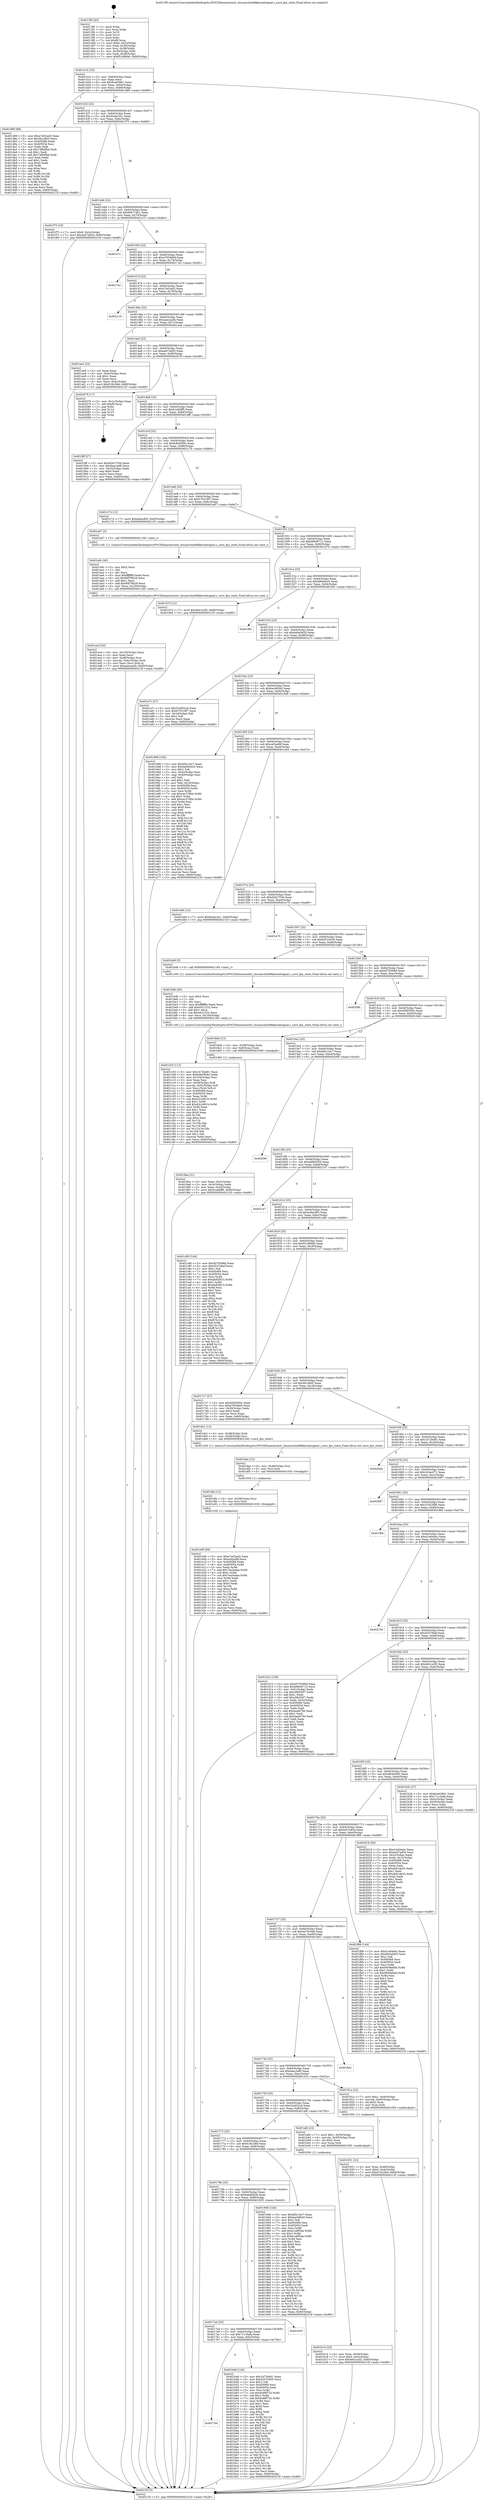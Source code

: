 digraph "0x4013f0" {
  label = "0x4013f0 (/mnt/c/Users/mathe/Desktop/tcc/POCII/binaries/extr_linuxarchm68kkernelsignal.c_save_fpu_state_Final-ollvm.out::main(0))"
  labelloc = "t"
  node[shape=record]

  Entry [label="",width=0.3,height=0.3,shape=circle,fillcolor=black,style=filled]
  "0x40141b" [label="{
     0x40141b [23]\l
     | [instrs]\l
     &nbsp;&nbsp;0x40141b \<+3\>: mov -0x60(%rbp),%eax\l
     &nbsp;&nbsp;0x40141e \<+2\>: mov %eax,%ecx\l
     &nbsp;&nbsp;0x401420 \<+6\>: sub $0x8ce63861,%ecx\l
     &nbsp;&nbsp;0x401426 \<+3\>: mov %eax,-0x64(%rbp)\l
     &nbsp;&nbsp;0x401429 \<+3\>: mov %ecx,-0x68(%rbp)\l
     &nbsp;&nbsp;0x40142c \<+6\>: je 0000000000401d89 \<main+0x999\>\l
  }"]
  "0x401d89" [label="{
     0x401d89 [88]\l
     | [instrs]\l
     &nbsp;&nbsp;0x401d89 \<+5\>: mov $0xa7e02ad3,%eax\l
     &nbsp;&nbsp;0x401d8e \<+5\>: mov $0x4b1df45,%ecx\l
     &nbsp;&nbsp;0x401d93 \<+7\>: mov 0x405068,%edx\l
     &nbsp;&nbsp;0x401d9a \<+7\>: mov 0x405054,%esi\l
     &nbsp;&nbsp;0x401da1 \<+2\>: mov %edx,%edi\l
     &nbsp;&nbsp;0x401da3 \<+6\>: sub $0x74f84fbd,%edi\l
     &nbsp;&nbsp;0x401da9 \<+3\>: sub $0x1,%edi\l
     &nbsp;&nbsp;0x401dac \<+6\>: add $0x74f84fbd,%edi\l
     &nbsp;&nbsp;0x401db2 \<+3\>: imul %edi,%edx\l
     &nbsp;&nbsp;0x401db5 \<+3\>: and $0x1,%edx\l
     &nbsp;&nbsp;0x401db8 \<+3\>: cmp $0x0,%edx\l
     &nbsp;&nbsp;0x401dbb \<+4\>: sete %r8b\l
     &nbsp;&nbsp;0x401dbf \<+3\>: cmp $0xa,%esi\l
     &nbsp;&nbsp;0x401dc2 \<+4\>: setl %r9b\l
     &nbsp;&nbsp;0x401dc6 \<+3\>: mov %r8b,%r10b\l
     &nbsp;&nbsp;0x401dc9 \<+3\>: and %r9b,%r10b\l
     &nbsp;&nbsp;0x401dcc \<+3\>: xor %r9b,%r8b\l
     &nbsp;&nbsp;0x401dcf \<+3\>: or %r8b,%r10b\l
     &nbsp;&nbsp;0x401dd2 \<+4\>: test $0x1,%r10b\l
     &nbsp;&nbsp;0x401dd6 \<+3\>: cmovne %ecx,%eax\l
     &nbsp;&nbsp;0x401dd9 \<+3\>: mov %eax,-0x60(%rbp)\l
     &nbsp;&nbsp;0x401ddc \<+5\>: jmp 000000000040215f \<main+0xd6f\>\l
  }"]
  "0x401432" [label="{
     0x401432 [22]\l
     | [instrs]\l
     &nbsp;&nbsp;0x401432 \<+5\>: jmp 0000000000401437 \<main+0x47\>\l
     &nbsp;&nbsp;0x401437 \<+3\>: mov -0x64(%rbp),%eax\l
     &nbsp;&nbsp;0x40143a \<+5\>: sub $0x9cdac3e1,%eax\l
     &nbsp;&nbsp;0x40143f \<+3\>: mov %eax,-0x6c(%rbp)\l
     &nbsp;&nbsp;0x401442 \<+6\>: je 0000000000401f75 \<main+0xb85\>\l
  }"]
  Exit [label="",width=0.3,height=0.3,shape=circle,fillcolor=black,style=filled,peripheries=2]
  "0x401f75" [label="{
     0x401f75 [19]\l
     | [instrs]\l
     &nbsp;&nbsp;0x401f75 \<+7\>: movl $0x0,-0x2c(%rbp)\l
     &nbsp;&nbsp;0x401f7c \<+7\>: movl $0x4a57a83a,-0x60(%rbp)\l
     &nbsp;&nbsp;0x401f83 \<+5\>: jmp 000000000040215f \<main+0xd6f\>\l
  }"]
  "0x401448" [label="{
     0x401448 [22]\l
     | [instrs]\l
     &nbsp;&nbsp;0x401448 \<+5\>: jmp 000000000040144d \<main+0x5d\>\l
     &nbsp;&nbsp;0x40144d \<+3\>: mov -0x64(%rbp),%eax\l
     &nbsp;&nbsp;0x401450 \<+5\>: sub $0x9d477db1,%eax\l
     &nbsp;&nbsp;0x401455 \<+3\>: mov %eax,-0x70(%rbp)\l
     &nbsp;&nbsp;0x401458 \<+6\>: je 0000000000401e7c \<main+0xa8c\>\l
  }"]
  "0x401e06" [label="{
     0x401e06 [94]\l
     | [instrs]\l
     &nbsp;&nbsp;0x401e06 \<+5\>: mov $0xa7e02ad3,%eax\l
     &nbsp;&nbsp;0x401e0b \<+5\>: mov $0xcef2adbf,%ecx\l
     &nbsp;&nbsp;0x401e10 \<+7\>: mov 0x405068,%edx\l
     &nbsp;&nbsp;0x401e17 \<+8\>: mov 0x405054,%r8d\l
     &nbsp;&nbsp;0x401e1f \<+3\>: mov %edx,%r9d\l
     &nbsp;&nbsp;0x401e22 \<+7\>: add $0x7ee3edae,%r9d\l
     &nbsp;&nbsp;0x401e29 \<+4\>: sub $0x1,%r9d\l
     &nbsp;&nbsp;0x401e2d \<+7\>: sub $0x7ee3edae,%r9d\l
     &nbsp;&nbsp;0x401e34 \<+4\>: imul %r9d,%edx\l
     &nbsp;&nbsp;0x401e38 \<+3\>: and $0x1,%edx\l
     &nbsp;&nbsp;0x401e3b \<+3\>: cmp $0x0,%edx\l
     &nbsp;&nbsp;0x401e3e \<+4\>: sete %r10b\l
     &nbsp;&nbsp;0x401e42 \<+4\>: cmp $0xa,%r8d\l
     &nbsp;&nbsp;0x401e46 \<+4\>: setl %r11b\l
     &nbsp;&nbsp;0x401e4a \<+3\>: mov %r10b,%bl\l
     &nbsp;&nbsp;0x401e4d \<+3\>: and %r11b,%bl\l
     &nbsp;&nbsp;0x401e50 \<+3\>: xor %r11b,%r10b\l
     &nbsp;&nbsp;0x401e53 \<+3\>: or %r10b,%bl\l
     &nbsp;&nbsp;0x401e56 \<+3\>: test $0x1,%bl\l
     &nbsp;&nbsp;0x401e59 \<+3\>: cmovne %ecx,%eax\l
     &nbsp;&nbsp;0x401e5c \<+3\>: mov %eax,-0x60(%rbp)\l
     &nbsp;&nbsp;0x401e5f \<+5\>: jmp 000000000040215f \<main+0xd6f\>\l
  }"]
  "0x401e7c" [label="{
     0x401e7c\l
  }", style=dashed]
  "0x40145e" [label="{
     0x40145e [22]\l
     | [instrs]\l
     &nbsp;&nbsp;0x40145e \<+5\>: jmp 0000000000401463 \<main+0x73\>\l
     &nbsp;&nbsp;0x401463 \<+3\>: mov -0x64(%rbp),%eax\l
     &nbsp;&nbsp;0x401466 \<+5\>: sub $0xa7654bb9,%eax\l
     &nbsp;&nbsp;0x40146b \<+3\>: mov %eax,-0x74(%rbp)\l
     &nbsp;&nbsp;0x40146e \<+6\>: je 00000000004017e2 \<main+0x3f2\>\l
  }"]
  "0x401dfa" [label="{
     0x401dfa [12]\l
     | [instrs]\l
     &nbsp;&nbsp;0x401dfa \<+4\>: mov -0x58(%rbp),%rsi\l
     &nbsp;&nbsp;0x401dfe \<+3\>: mov %rsi,%rdi\l
     &nbsp;&nbsp;0x401e01 \<+5\>: call 0000000000401030 \<free@plt\>\l
     | [calls]\l
     &nbsp;&nbsp;0x401030 \{1\} (unknown)\l
  }"]
  "0x4017e2" [label="{
     0x4017e2\l
  }", style=dashed]
  "0x401474" [label="{
     0x401474 [22]\l
     | [instrs]\l
     &nbsp;&nbsp;0x401474 \<+5\>: jmp 0000000000401479 \<main+0x89\>\l
     &nbsp;&nbsp;0x401479 \<+3\>: mov -0x64(%rbp),%eax\l
     &nbsp;&nbsp;0x40147c \<+5\>: sub $0xa7e02ad3,%eax\l
     &nbsp;&nbsp;0x401481 \<+3\>: mov %eax,-0x78(%rbp)\l
     &nbsp;&nbsp;0x401484 \<+6\>: je 0000000000402116 \<main+0xd26\>\l
  }"]
  "0x401dee" [label="{
     0x401dee [12]\l
     | [instrs]\l
     &nbsp;&nbsp;0x401dee \<+4\>: mov -0x48(%rbp),%rsi\l
     &nbsp;&nbsp;0x401df2 \<+3\>: mov %rsi,%rdi\l
     &nbsp;&nbsp;0x401df5 \<+5\>: call 0000000000401030 \<free@plt\>\l
     | [calls]\l
     &nbsp;&nbsp;0x401030 \{1\} (unknown)\l
  }"]
  "0x402116" [label="{
     0x402116\l
  }", style=dashed]
  "0x40148a" [label="{
     0x40148a [22]\l
     | [instrs]\l
     &nbsp;&nbsp;0x40148a \<+5\>: jmp 000000000040148f \<main+0x9f\>\l
     &nbsp;&nbsp;0x40148f \<+3\>: mov -0x64(%rbp),%eax\l
     &nbsp;&nbsp;0x401492 \<+5\>: sub $0xaaecaa3b,%eax\l
     &nbsp;&nbsp;0x401497 \<+3\>: mov %eax,-0x7c(%rbp)\l
     &nbsp;&nbsp;0x40149a \<+6\>: je 0000000000401ae4 \<main+0x6f4\>\l
  }"]
  "0x401c03" [label="{
     0x401c03 [113]\l
     | [instrs]\l
     &nbsp;&nbsp;0x401c03 \<+5\>: mov $0x1b72be81,%ecx\l
     &nbsp;&nbsp;0x401c08 \<+5\>: mov $0xb4b5856c,%edx\l
     &nbsp;&nbsp;0x401c0d \<+6\>: mov -0x104(%rbp),%esi\l
     &nbsp;&nbsp;0x401c13 \<+3\>: imul %eax,%esi\l
     &nbsp;&nbsp;0x401c16 \<+4\>: mov -0x58(%rbp),%rdi\l
     &nbsp;&nbsp;0x401c1a \<+4\>: movslq -0x5c(%rbp),%r8\l
     &nbsp;&nbsp;0x401c1e \<+4\>: mov %esi,(%rdi,%r8,4)\l
     &nbsp;&nbsp;0x401c22 \<+7\>: mov 0x405068,%eax\l
     &nbsp;&nbsp;0x401c29 \<+7\>: mov 0x405054,%esi\l
     &nbsp;&nbsp;0x401c30 \<+3\>: mov %eax,%r9d\l
     &nbsp;&nbsp;0x401c33 \<+7\>: sub $0xd2c2d61b,%r9d\l
     &nbsp;&nbsp;0x401c3a \<+4\>: sub $0x1,%r9d\l
     &nbsp;&nbsp;0x401c3e \<+7\>: add $0xd2c2d61b,%r9d\l
     &nbsp;&nbsp;0x401c45 \<+4\>: imul %r9d,%eax\l
     &nbsp;&nbsp;0x401c49 \<+3\>: and $0x1,%eax\l
     &nbsp;&nbsp;0x401c4c \<+3\>: cmp $0x0,%eax\l
     &nbsp;&nbsp;0x401c4f \<+4\>: sete %r10b\l
     &nbsp;&nbsp;0x401c53 \<+3\>: cmp $0xa,%esi\l
     &nbsp;&nbsp;0x401c56 \<+4\>: setl %r11b\l
     &nbsp;&nbsp;0x401c5a \<+3\>: mov %r10b,%bl\l
     &nbsp;&nbsp;0x401c5d \<+3\>: and %r11b,%bl\l
     &nbsp;&nbsp;0x401c60 \<+3\>: xor %r11b,%r10b\l
     &nbsp;&nbsp;0x401c63 \<+3\>: or %r10b,%bl\l
     &nbsp;&nbsp;0x401c66 \<+3\>: test $0x1,%bl\l
     &nbsp;&nbsp;0x401c69 \<+3\>: cmovne %edx,%ecx\l
     &nbsp;&nbsp;0x401c6c \<+3\>: mov %ecx,-0x60(%rbp)\l
     &nbsp;&nbsp;0x401c6f \<+5\>: jmp 000000000040215f \<main+0xd6f\>\l
  }"]
  "0x401ae4" [label="{
     0x401ae4 [25]\l
     | [instrs]\l
     &nbsp;&nbsp;0x401ae4 \<+2\>: xor %eax,%eax\l
     &nbsp;&nbsp;0x401ae6 \<+3\>: mov -0x4c(%rbp),%ecx\l
     &nbsp;&nbsp;0x401ae9 \<+3\>: sub $0x1,%eax\l
     &nbsp;&nbsp;0x401aec \<+2\>: sub %eax,%ecx\l
     &nbsp;&nbsp;0x401aee \<+3\>: mov %ecx,-0x4c(%rbp)\l
     &nbsp;&nbsp;0x401af1 \<+7\>: movl $0x618c28ef,-0x60(%rbp)\l
     &nbsp;&nbsp;0x401af8 \<+5\>: jmp 000000000040215f \<main+0xd6f\>\l
  }"]
  "0x4014a0" [label="{
     0x4014a0 [22]\l
     | [instrs]\l
     &nbsp;&nbsp;0x4014a0 \<+5\>: jmp 00000000004014a5 \<main+0xb5\>\l
     &nbsp;&nbsp;0x4014a5 \<+3\>: mov -0x64(%rbp),%eax\l
     &nbsp;&nbsp;0x4014a8 \<+5\>: sub $0xae07ad50,%eax\l
     &nbsp;&nbsp;0x4014ad \<+3\>: mov %eax,-0x80(%rbp)\l
     &nbsp;&nbsp;0x4014b0 \<+6\>: je 0000000000402076 \<main+0xc86\>\l
  }"]
  "0x401bdb" [label="{
     0x401bdb [40]\l
     | [instrs]\l
     &nbsp;&nbsp;0x401bdb \<+5\>: mov $0x2,%ecx\l
     &nbsp;&nbsp;0x401be0 \<+1\>: cltd\l
     &nbsp;&nbsp;0x401be1 \<+2\>: idiv %ecx\l
     &nbsp;&nbsp;0x401be3 \<+6\>: imul $0xfffffffe,%edx,%ecx\l
     &nbsp;&nbsp;0x401be9 \<+6\>: add $0xe021232,%ecx\l
     &nbsp;&nbsp;0x401bef \<+3\>: add $0x1,%ecx\l
     &nbsp;&nbsp;0x401bf2 \<+6\>: sub $0xe021232,%ecx\l
     &nbsp;&nbsp;0x401bf8 \<+6\>: mov %ecx,-0x104(%rbp)\l
     &nbsp;&nbsp;0x401bfe \<+5\>: call 0000000000401160 \<next_i\>\l
     | [calls]\l
     &nbsp;&nbsp;0x401160 \{1\} (/mnt/c/Users/mathe/Desktop/tcc/POCII/binaries/extr_linuxarchm68kkernelsignal.c_save_fpu_state_Final-ollvm.out::next_i)\l
  }"]
  "0x402076" [label="{
     0x402076 [17]\l
     | [instrs]\l
     &nbsp;&nbsp;0x402076 \<+3\>: mov -0x1c(%rbp),%eax\l
     &nbsp;&nbsp;0x402079 \<+7\>: add $0xf8,%rsp\l
     &nbsp;&nbsp;0x402080 \<+1\>: pop %rbx\l
     &nbsp;&nbsp;0x402081 \<+2\>: pop %r14\l
     &nbsp;&nbsp;0x402083 \<+2\>: pop %r15\l
     &nbsp;&nbsp;0x402085 \<+1\>: pop %rbp\l
     &nbsp;&nbsp;0x402086 \<+1\>: ret\l
  }"]
  "0x4014b6" [label="{
     0x4014b6 [25]\l
     | [instrs]\l
     &nbsp;&nbsp;0x4014b6 \<+5\>: jmp 00000000004014bb \<main+0xcb\>\l
     &nbsp;&nbsp;0x4014bb \<+3\>: mov -0x64(%rbp),%eax\l
     &nbsp;&nbsp;0x4014be \<+5\>: sub $0xb1ebbff5,%eax\l
     &nbsp;&nbsp;0x4014c3 \<+6\>: mov %eax,-0x84(%rbp)\l
     &nbsp;&nbsp;0x4014c9 \<+6\>: je 00000000004018ff \<main+0x50f\>\l
  }"]
  "0x4017bd" [label="{
     0x4017bd\l
  }", style=dashed]
  "0x4018ff" [label="{
     0x4018ff [27]\l
     | [instrs]\l
     &nbsp;&nbsp;0x4018ff \<+5\>: mov $0xd2b2703b,%eax\l
     &nbsp;&nbsp;0x401904 \<+5\>: mov $0x4eac2af0,%ecx\l
     &nbsp;&nbsp;0x401909 \<+3\>: mov -0x24(%rbp),%edx\l
     &nbsp;&nbsp;0x40190c \<+3\>: cmp $0x0,%edx\l
     &nbsp;&nbsp;0x40190f \<+3\>: cmove %ecx,%eax\l
     &nbsp;&nbsp;0x401912 \<+3\>: mov %eax,-0x60(%rbp)\l
     &nbsp;&nbsp;0x401915 \<+5\>: jmp 000000000040215f \<main+0xd6f\>\l
  }"]
  "0x4014cf" [label="{
     0x4014cf [25]\l
     | [instrs]\l
     &nbsp;&nbsp;0x4014cf \<+5\>: jmp 00000000004014d4 \<main+0xe4\>\l
     &nbsp;&nbsp;0x4014d4 \<+3\>: mov -0x64(%rbp),%eax\l
     &nbsp;&nbsp;0x4014d7 \<+5\>: sub $0xb4b5856c,%eax\l
     &nbsp;&nbsp;0x4014dc \<+6\>: mov %eax,-0x88(%rbp)\l
     &nbsp;&nbsp;0x4014e2 \<+6\>: je 0000000000401c74 \<main+0x884\>\l
  }"]
  "0x401b46" [label="{
     0x401b46 [144]\l
     | [instrs]\l
     &nbsp;&nbsp;0x401b46 \<+5\>: mov $0x1b72be81,%eax\l
     &nbsp;&nbsp;0x401b4b \<+5\>: mov $0xd3510450,%ecx\l
     &nbsp;&nbsp;0x401b50 \<+2\>: mov $0x1,%dl\l
     &nbsp;&nbsp;0x401b52 \<+7\>: mov 0x405068,%esi\l
     &nbsp;&nbsp;0x401b59 \<+7\>: mov 0x405054,%edi\l
     &nbsp;&nbsp;0x401b60 \<+3\>: mov %esi,%r8d\l
     &nbsp;&nbsp;0x401b63 \<+7\>: sub $0x9c88f725,%r8d\l
     &nbsp;&nbsp;0x401b6a \<+4\>: sub $0x1,%r8d\l
     &nbsp;&nbsp;0x401b6e \<+7\>: add $0x9c88f725,%r8d\l
     &nbsp;&nbsp;0x401b75 \<+4\>: imul %r8d,%esi\l
     &nbsp;&nbsp;0x401b79 \<+3\>: and $0x1,%esi\l
     &nbsp;&nbsp;0x401b7c \<+3\>: cmp $0x0,%esi\l
     &nbsp;&nbsp;0x401b7f \<+4\>: sete %r9b\l
     &nbsp;&nbsp;0x401b83 \<+3\>: cmp $0xa,%edi\l
     &nbsp;&nbsp;0x401b86 \<+4\>: setl %r10b\l
     &nbsp;&nbsp;0x401b8a \<+3\>: mov %r9b,%r11b\l
     &nbsp;&nbsp;0x401b8d \<+4\>: xor $0xff,%r11b\l
     &nbsp;&nbsp;0x401b91 \<+3\>: mov %r10b,%bl\l
     &nbsp;&nbsp;0x401b94 \<+3\>: xor $0xff,%bl\l
     &nbsp;&nbsp;0x401b97 \<+3\>: xor $0x0,%dl\l
     &nbsp;&nbsp;0x401b9a \<+3\>: mov %r11b,%r14b\l
     &nbsp;&nbsp;0x401b9d \<+4\>: and $0x0,%r14b\l
     &nbsp;&nbsp;0x401ba1 \<+3\>: and %dl,%r9b\l
     &nbsp;&nbsp;0x401ba4 \<+3\>: mov %bl,%r15b\l
     &nbsp;&nbsp;0x401ba7 \<+4\>: and $0x0,%r15b\l
     &nbsp;&nbsp;0x401bab \<+3\>: and %dl,%r10b\l
     &nbsp;&nbsp;0x401bae \<+3\>: or %r9b,%r14b\l
     &nbsp;&nbsp;0x401bb1 \<+3\>: or %r10b,%r15b\l
     &nbsp;&nbsp;0x401bb4 \<+3\>: xor %r15b,%r14b\l
     &nbsp;&nbsp;0x401bb7 \<+3\>: or %bl,%r11b\l
     &nbsp;&nbsp;0x401bba \<+4\>: xor $0xff,%r11b\l
     &nbsp;&nbsp;0x401bbe \<+3\>: or $0x0,%dl\l
     &nbsp;&nbsp;0x401bc1 \<+3\>: and %dl,%r11b\l
     &nbsp;&nbsp;0x401bc4 \<+3\>: or %r11b,%r14b\l
     &nbsp;&nbsp;0x401bc7 \<+4\>: test $0x1,%r14b\l
     &nbsp;&nbsp;0x401bcb \<+3\>: cmovne %ecx,%eax\l
     &nbsp;&nbsp;0x401bce \<+3\>: mov %eax,-0x60(%rbp)\l
     &nbsp;&nbsp;0x401bd1 \<+5\>: jmp 000000000040215f \<main+0xd6f\>\l
  }"]
  "0x401c74" [label="{
     0x401c74 [12]\l
     | [instrs]\l
     &nbsp;&nbsp;0x401c74 \<+7\>: movl $0xeebacf63,-0x60(%rbp)\l
     &nbsp;&nbsp;0x401c7b \<+5\>: jmp 000000000040215f \<main+0xd6f\>\l
  }"]
  "0x4014e8" [label="{
     0x4014e8 [25]\l
     | [instrs]\l
     &nbsp;&nbsp;0x4014e8 \<+5\>: jmp 00000000004014ed \<main+0xfd\>\l
     &nbsp;&nbsp;0x4014ed \<+3\>: mov -0x64(%rbp),%eax\l
     &nbsp;&nbsp;0x4014f0 \<+5\>: sub $0xb70318f7,%eax\l
     &nbsp;&nbsp;0x4014f5 \<+6\>: mov %eax,-0x8c(%rbp)\l
     &nbsp;&nbsp;0x4014fb \<+6\>: je 0000000000401a97 \<main+0x6a7\>\l
  }"]
  "0x4017a4" [label="{
     0x4017a4 [25]\l
     | [instrs]\l
     &nbsp;&nbsp;0x4017a4 \<+5\>: jmp 00000000004017a9 \<main+0x3b9\>\l
     &nbsp;&nbsp;0x4017a9 \<+3\>: mov -0x64(%rbp),%eax\l
     &nbsp;&nbsp;0x4017ac \<+5\>: sub $0x711c0afa,%eax\l
     &nbsp;&nbsp;0x4017b1 \<+6\>: mov %eax,-0xfc(%rbp)\l
     &nbsp;&nbsp;0x4017b7 \<+6\>: je 0000000000401b46 \<main+0x756\>\l
  }"]
  "0x401a97" [label="{
     0x401a97 [5]\l
     | [instrs]\l
     &nbsp;&nbsp;0x401a97 \<+5\>: call 0000000000401160 \<next_i\>\l
     | [calls]\l
     &nbsp;&nbsp;0x401160 \{1\} (/mnt/c/Users/mathe/Desktop/tcc/POCII/binaries/extr_linuxarchm68kkernelsignal.c_save_fpu_state_Final-ollvm.out::next_i)\l
  }"]
  "0x401501" [label="{
     0x401501 [25]\l
     | [instrs]\l
     &nbsp;&nbsp;0x401501 \<+5\>: jmp 0000000000401506 \<main+0x116\>\l
     &nbsp;&nbsp;0x401506 \<+3\>: mov -0x64(%rbp),%eax\l
     &nbsp;&nbsp;0x401509 \<+5\>: sub $0xb8846712,%eax\l
     &nbsp;&nbsp;0x40150e \<+6\>: mov %eax,-0x90(%rbp)\l
     &nbsp;&nbsp;0x401514 \<+6\>: je 0000000000401d7d \<main+0x98d\>\l
  }"]
  "0x401835" [label="{
     0x401835\l
  }", style=dashed]
  "0x401d7d" [label="{
     0x401d7d [12]\l
     | [instrs]\l
     &nbsp;&nbsp;0x401d7d \<+7\>: movl $0x4641e2f2,-0x60(%rbp)\l
     &nbsp;&nbsp;0x401d84 \<+5\>: jmp 000000000040215f \<main+0xd6f\>\l
  }"]
  "0x40151a" [label="{
     0x40151a [25]\l
     | [instrs]\l
     &nbsp;&nbsp;0x40151a \<+5\>: jmp 000000000040151f \<main+0x12f\>\l
     &nbsp;&nbsp;0x40151f \<+3\>: mov -0x64(%rbp),%eax\l
     &nbsp;&nbsp;0x401522 \<+5\>: sub $0xb99e9e10,%eax\l
     &nbsp;&nbsp;0x401527 \<+6\>: mov %eax,-0x94(%rbp)\l
     &nbsp;&nbsp;0x40152d \<+6\>: je 0000000000401f0c \<main+0xb1c\>\l
  }"]
  "0x401b14" [label="{
     0x401b14 [23]\l
     | [instrs]\l
     &nbsp;&nbsp;0x401b14 \<+4\>: mov %rax,-0x58(%rbp)\l
     &nbsp;&nbsp;0x401b18 \<+7\>: movl $0x0,-0x5c(%rbp)\l
     &nbsp;&nbsp;0x401b1f \<+7\>: movl $0x4641e2f2,-0x60(%rbp)\l
     &nbsp;&nbsp;0x401b26 \<+5\>: jmp 000000000040215f \<main+0xd6f\>\l
  }"]
  "0x401f0c" [label="{
     0x401f0c\l
  }", style=dashed]
  "0x401533" [label="{
     0x401533 [25]\l
     | [instrs]\l
     &nbsp;&nbsp;0x401533 \<+5\>: jmp 0000000000401538 \<main+0x148\>\l
     &nbsp;&nbsp;0x401538 \<+3\>: mov -0x64(%rbp),%eax\l
     &nbsp;&nbsp;0x40153b \<+5\>: sub $0xba940420,%eax\l
     &nbsp;&nbsp;0x401540 \<+6\>: mov %eax,-0x98(%rbp)\l
     &nbsp;&nbsp;0x401546 \<+6\>: je 0000000000401a7c \<main+0x68c\>\l
  }"]
  "0x401ac4" [label="{
     0x401ac4 [32]\l
     | [instrs]\l
     &nbsp;&nbsp;0x401ac4 \<+6\>: mov -0x100(%rbp),%ecx\l
     &nbsp;&nbsp;0x401aca \<+3\>: imul %eax,%ecx\l
     &nbsp;&nbsp;0x401acd \<+4\>: mov -0x48(%rbp),%rsi\l
     &nbsp;&nbsp;0x401ad1 \<+4\>: movslq -0x4c(%rbp),%rdi\l
     &nbsp;&nbsp;0x401ad5 \<+3\>: mov %ecx,(%rsi,%rdi,4)\l
     &nbsp;&nbsp;0x401ad8 \<+7\>: movl $0xaaecaa3b,-0x60(%rbp)\l
     &nbsp;&nbsp;0x401adf \<+5\>: jmp 000000000040215f \<main+0xd6f\>\l
  }"]
  "0x401a7c" [label="{
     0x401a7c [27]\l
     | [instrs]\l
     &nbsp;&nbsp;0x401a7c \<+5\>: mov $0x52e952cd,%eax\l
     &nbsp;&nbsp;0x401a81 \<+5\>: mov $0xb70318f7,%ecx\l
     &nbsp;&nbsp;0x401a86 \<+3\>: mov -0x1d(%rbp),%dl\l
     &nbsp;&nbsp;0x401a89 \<+3\>: test $0x1,%dl\l
     &nbsp;&nbsp;0x401a8c \<+3\>: cmovne %ecx,%eax\l
     &nbsp;&nbsp;0x401a8f \<+3\>: mov %eax,-0x60(%rbp)\l
     &nbsp;&nbsp;0x401a92 \<+5\>: jmp 000000000040215f \<main+0xd6f\>\l
  }"]
  "0x40154c" [label="{
     0x40154c [25]\l
     | [instrs]\l
     &nbsp;&nbsp;0x40154c \<+5\>: jmp 0000000000401551 \<main+0x161\>\l
     &nbsp;&nbsp;0x401551 \<+3\>: mov -0x64(%rbp),%eax\l
     &nbsp;&nbsp;0x401554 \<+5\>: sub $0xbacb85e0,%eax\l
     &nbsp;&nbsp;0x401559 \<+6\>: mov %eax,-0x9c(%rbp)\l
     &nbsp;&nbsp;0x40155f \<+6\>: je 00000000004019d8 \<main+0x5e8\>\l
  }"]
  "0x401a9c" [label="{
     0x401a9c [40]\l
     | [instrs]\l
     &nbsp;&nbsp;0x401a9c \<+5\>: mov $0x2,%ecx\l
     &nbsp;&nbsp;0x401aa1 \<+1\>: cltd\l
     &nbsp;&nbsp;0x401aa2 \<+2\>: idiv %ecx\l
     &nbsp;&nbsp;0x401aa4 \<+6\>: imul $0xfffffffe,%edx,%ecx\l
     &nbsp;&nbsp;0x401aaa \<+6\>: sub $0x9df78b29,%ecx\l
     &nbsp;&nbsp;0x401ab0 \<+3\>: add $0x1,%ecx\l
     &nbsp;&nbsp;0x401ab3 \<+6\>: add $0x9df78b29,%ecx\l
     &nbsp;&nbsp;0x401ab9 \<+6\>: mov %ecx,-0x100(%rbp)\l
     &nbsp;&nbsp;0x401abf \<+5\>: call 0000000000401160 \<next_i\>\l
     | [calls]\l
     &nbsp;&nbsp;0x401160 \{1\} (/mnt/c/Users/mathe/Desktop/tcc/POCII/binaries/extr_linuxarchm68kkernelsignal.c_save_fpu_state_Final-ollvm.out::next_i)\l
  }"]
  "0x4019d8" [label="{
     0x4019d8 [164]\l
     | [instrs]\l
     &nbsp;&nbsp;0x4019d8 \<+5\>: mov $0xdf2c1bc7,%eax\l
     &nbsp;&nbsp;0x4019dd \<+5\>: mov $0xba940420,%ecx\l
     &nbsp;&nbsp;0x4019e2 \<+2\>: mov $0x1,%dl\l
     &nbsp;&nbsp;0x4019e4 \<+3\>: mov -0x4c(%rbp),%esi\l
     &nbsp;&nbsp;0x4019e7 \<+3\>: cmp -0x40(%rbp),%esi\l
     &nbsp;&nbsp;0x4019ea \<+4\>: setl %dil\l
     &nbsp;&nbsp;0x4019ee \<+4\>: and $0x1,%dil\l
     &nbsp;&nbsp;0x4019f2 \<+4\>: mov %dil,-0x1d(%rbp)\l
     &nbsp;&nbsp;0x4019f6 \<+7\>: mov 0x405068,%esi\l
     &nbsp;&nbsp;0x4019fd \<+8\>: mov 0x405054,%r8d\l
     &nbsp;&nbsp;0x401a05 \<+3\>: mov %esi,%r9d\l
     &nbsp;&nbsp;0x401a08 \<+7\>: sub $0xcec378be,%r9d\l
     &nbsp;&nbsp;0x401a0f \<+4\>: sub $0x1,%r9d\l
     &nbsp;&nbsp;0x401a13 \<+7\>: add $0xcec378be,%r9d\l
     &nbsp;&nbsp;0x401a1a \<+4\>: imul %r9d,%esi\l
     &nbsp;&nbsp;0x401a1e \<+3\>: and $0x1,%esi\l
     &nbsp;&nbsp;0x401a21 \<+3\>: cmp $0x0,%esi\l
     &nbsp;&nbsp;0x401a24 \<+4\>: sete %dil\l
     &nbsp;&nbsp;0x401a28 \<+4\>: cmp $0xa,%r8d\l
     &nbsp;&nbsp;0x401a2c \<+4\>: setl %r10b\l
     &nbsp;&nbsp;0x401a30 \<+3\>: mov %dil,%r11b\l
     &nbsp;&nbsp;0x401a33 \<+4\>: xor $0xff,%r11b\l
     &nbsp;&nbsp;0x401a37 \<+3\>: mov %r10b,%bl\l
     &nbsp;&nbsp;0x401a3a \<+3\>: xor $0xff,%bl\l
     &nbsp;&nbsp;0x401a3d \<+3\>: xor $0x1,%dl\l
     &nbsp;&nbsp;0x401a40 \<+3\>: mov %r11b,%r14b\l
     &nbsp;&nbsp;0x401a43 \<+4\>: and $0xff,%r14b\l
     &nbsp;&nbsp;0x401a47 \<+3\>: and %dl,%dil\l
     &nbsp;&nbsp;0x401a4a \<+3\>: mov %bl,%r15b\l
     &nbsp;&nbsp;0x401a4d \<+4\>: and $0xff,%r15b\l
     &nbsp;&nbsp;0x401a51 \<+3\>: and %dl,%r10b\l
     &nbsp;&nbsp;0x401a54 \<+3\>: or %dil,%r14b\l
     &nbsp;&nbsp;0x401a57 \<+3\>: or %r10b,%r15b\l
     &nbsp;&nbsp;0x401a5a \<+3\>: xor %r15b,%r14b\l
     &nbsp;&nbsp;0x401a5d \<+3\>: or %bl,%r11b\l
     &nbsp;&nbsp;0x401a60 \<+4\>: xor $0xff,%r11b\l
     &nbsp;&nbsp;0x401a64 \<+3\>: or $0x1,%dl\l
     &nbsp;&nbsp;0x401a67 \<+3\>: and %dl,%r11b\l
     &nbsp;&nbsp;0x401a6a \<+3\>: or %r11b,%r14b\l
     &nbsp;&nbsp;0x401a6d \<+4\>: test $0x1,%r14b\l
     &nbsp;&nbsp;0x401a71 \<+3\>: cmovne %ecx,%eax\l
     &nbsp;&nbsp;0x401a74 \<+3\>: mov %eax,-0x60(%rbp)\l
     &nbsp;&nbsp;0x401a77 \<+5\>: jmp 000000000040215f \<main+0xd6f\>\l
  }"]
  "0x401565" [label="{
     0x401565 [25]\l
     | [instrs]\l
     &nbsp;&nbsp;0x401565 \<+5\>: jmp 000000000040156a \<main+0x17a\>\l
     &nbsp;&nbsp;0x40156a \<+3\>: mov -0x64(%rbp),%eax\l
     &nbsp;&nbsp;0x40156d \<+5\>: sub $0xcef2adbf,%eax\l
     &nbsp;&nbsp;0x401572 \<+6\>: mov %eax,-0xa0(%rbp)\l
     &nbsp;&nbsp;0x401578 \<+6\>: je 0000000000401e64 \<main+0xa74\>\l
  }"]
  "0x40178b" [label="{
     0x40178b [25]\l
     | [instrs]\l
     &nbsp;&nbsp;0x40178b \<+5\>: jmp 0000000000401790 \<main+0x3a0\>\l
     &nbsp;&nbsp;0x401790 \<+3\>: mov -0x64(%rbp),%eax\l
     &nbsp;&nbsp;0x401793 \<+5\>: sub $0x6ae0bb26,%eax\l
     &nbsp;&nbsp;0x401798 \<+6\>: mov %eax,-0xf8(%rbp)\l
     &nbsp;&nbsp;0x40179e \<+6\>: je 0000000000401835 \<main+0x445\>\l
  }"]
  "0x401e64" [label="{
     0x401e64 [12]\l
     | [instrs]\l
     &nbsp;&nbsp;0x401e64 \<+7\>: movl $0x9cdac3e1,-0x60(%rbp)\l
     &nbsp;&nbsp;0x401e6b \<+5\>: jmp 000000000040215f \<main+0xd6f\>\l
  }"]
  "0x40157e" [label="{
     0x40157e [25]\l
     | [instrs]\l
     &nbsp;&nbsp;0x40157e \<+5\>: jmp 0000000000401583 \<main+0x193\>\l
     &nbsp;&nbsp;0x401583 \<+3\>: mov -0x64(%rbp),%eax\l
     &nbsp;&nbsp;0x401586 \<+5\>: sub $0xd2b2703b,%eax\l
     &nbsp;&nbsp;0x40158b \<+6\>: mov %eax,-0xa4(%rbp)\l
     &nbsp;&nbsp;0x401591 \<+6\>: je 0000000000401e70 \<main+0xa80\>\l
  }"]
  "0x401948" [label="{
     0x401948 [144]\l
     | [instrs]\l
     &nbsp;&nbsp;0x401948 \<+5\>: mov $0xdf2c1bc7,%eax\l
     &nbsp;&nbsp;0x40194d \<+5\>: mov $0xbacb85e0,%ecx\l
     &nbsp;&nbsp;0x401952 \<+2\>: mov $0x1,%dl\l
     &nbsp;&nbsp;0x401954 \<+7\>: mov 0x405068,%esi\l
     &nbsp;&nbsp;0x40195b \<+7\>: mov 0x405054,%edi\l
     &nbsp;&nbsp;0x401962 \<+3\>: mov %esi,%r8d\l
     &nbsp;&nbsp;0x401965 \<+7\>: add $0xb1a8f5da,%r8d\l
     &nbsp;&nbsp;0x40196c \<+4\>: sub $0x1,%r8d\l
     &nbsp;&nbsp;0x401970 \<+7\>: sub $0xb1a8f5da,%r8d\l
     &nbsp;&nbsp;0x401977 \<+4\>: imul %r8d,%esi\l
     &nbsp;&nbsp;0x40197b \<+3\>: and $0x1,%esi\l
     &nbsp;&nbsp;0x40197e \<+3\>: cmp $0x0,%esi\l
     &nbsp;&nbsp;0x401981 \<+4\>: sete %r9b\l
     &nbsp;&nbsp;0x401985 \<+3\>: cmp $0xa,%edi\l
     &nbsp;&nbsp;0x401988 \<+4\>: setl %r10b\l
     &nbsp;&nbsp;0x40198c \<+3\>: mov %r9b,%r11b\l
     &nbsp;&nbsp;0x40198f \<+4\>: xor $0xff,%r11b\l
     &nbsp;&nbsp;0x401993 \<+3\>: mov %r10b,%bl\l
     &nbsp;&nbsp;0x401996 \<+3\>: xor $0xff,%bl\l
     &nbsp;&nbsp;0x401999 \<+3\>: xor $0x0,%dl\l
     &nbsp;&nbsp;0x40199c \<+3\>: mov %r11b,%r14b\l
     &nbsp;&nbsp;0x40199f \<+4\>: and $0x0,%r14b\l
     &nbsp;&nbsp;0x4019a3 \<+3\>: and %dl,%r9b\l
     &nbsp;&nbsp;0x4019a6 \<+3\>: mov %bl,%r15b\l
     &nbsp;&nbsp;0x4019a9 \<+4\>: and $0x0,%r15b\l
     &nbsp;&nbsp;0x4019ad \<+3\>: and %dl,%r10b\l
     &nbsp;&nbsp;0x4019b0 \<+3\>: or %r9b,%r14b\l
     &nbsp;&nbsp;0x4019b3 \<+3\>: or %r10b,%r15b\l
     &nbsp;&nbsp;0x4019b6 \<+3\>: xor %r15b,%r14b\l
     &nbsp;&nbsp;0x4019b9 \<+3\>: or %bl,%r11b\l
     &nbsp;&nbsp;0x4019bc \<+4\>: xor $0xff,%r11b\l
     &nbsp;&nbsp;0x4019c0 \<+3\>: or $0x0,%dl\l
     &nbsp;&nbsp;0x4019c3 \<+3\>: and %dl,%r11b\l
     &nbsp;&nbsp;0x4019c6 \<+3\>: or %r11b,%r14b\l
     &nbsp;&nbsp;0x4019c9 \<+4\>: test $0x1,%r14b\l
     &nbsp;&nbsp;0x4019cd \<+3\>: cmovne %ecx,%eax\l
     &nbsp;&nbsp;0x4019d0 \<+3\>: mov %eax,-0x60(%rbp)\l
     &nbsp;&nbsp;0x4019d3 \<+5\>: jmp 000000000040215f \<main+0xd6f\>\l
  }"]
  "0x401e70" [label="{
     0x401e70\l
  }", style=dashed]
  "0x401597" [label="{
     0x401597 [25]\l
     | [instrs]\l
     &nbsp;&nbsp;0x401597 \<+5\>: jmp 000000000040159c \<main+0x1ac\>\l
     &nbsp;&nbsp;0x40159c \<+3\>: mov -0x64(%rbp),%eax\l
     &nbsp;&nbsp;0x40159f \<+5\>: sub $0xd3510450,%eax\l
     &nbsp;&nbsp;0x4015a4 \<+6\>: mov %eax,-0xa8(%rbp)\l
     &nbsp;&nbsp;0x4015aa \<+6\>: je 0000000000401bd6 \<main+0x7e6\>\l
  }"]
  "0x401772" [label="{
     0x401772 [25]\l
     | [instrs]\l
     &nbsp;&nbsp;0x401772 \<+5\>: jmp 0000000000401777 \<main+0x387\>\l
     &nbsp;&nbsp;0x401777 \<+3\>: mov -0x64(%rbp),%eax\l
     &nbsp;&nbsp;0x40177a \<+5\>: sub $0x618c28ef,%eax\l
     &nbsp;&nbsp;0x40177f \<+6\>: mov %eax,-0xf4(%rbp)\l
     &nbsp;&nbsp;0x401785 \<+6\>: je 0000000000401948 \<main+0x558\>\l
  }"]
  "0x401bd6" [label="{
     0x401bd6 [5]\l
     | [instrs]\l
     &nbsp;&nbsp;0x401bd6 \<+5\>: call 0000000000401160 \<next_i\>\l
     | [calls]\l
     &nbsp;&nbsp;0x401160 \{1\} (/mnt/c/Users/mathe/Desktop/tcc/POCII/binaries/extr_linuxarchm68kkernelsignal.c_save_fpu_state_Final-ollvm.out::next_i)\l
  }"]
  "0x4015b0" [label="{
     0x4015b0 [25]\l
     | [instrs]\l
     &nbsp;&nbsp;0x4015b0 \<+5\>: jmp 00000000004015b5 \<main+0x1c5\>\l
     &nbsp;&nbsp;0x4015b5 \<+3\>: mov -0x64(%rbp),%eax\l
     &nbsp;&nbsp;0x4015b8 \<+5\>: sub $0xd578368d,%eax\l
     &nbsp;&nbsp;0x4015bd \<+6\>: mov %eax,-0xac(%rbp)\l
     &nbsp;&nbsp;0x4015c3 \<+6\>: je 00000000004020fd \<main+0xd0d\>\l
  }"]
  "0x401afd" [label="{
     0x401afd [23]\l
     | [instrs]\l
     &nbsp;&nbsp;0x401afd \<+7\>: movl $0x1,-0x50(%rbp)\l
     &nbsp;&nbsp;0x401b04 \<+4\>: movslq -0x50(%rbp),%rax\l
     &nbsp;&nbsp;0x401b08 \<+4\>: shl $0x2,%rax\l
     &nbsp;&nbsp;0x401b0c \<+3\>: mov %rax,%rdi\l
     &nbsp;&nbsp;0x401b0f \<+5\>: call 0000000000401050 \<malloc@plt\>\l
     | [calls]\l
     &nbsp;&nbsp;0x401050 \{1\} (unknown)\l
  }"]
  "0x4020fd" [label="{
     0x4020fd\l
  }", style=dashed]
  "0x4015c9" [label="{
     0x4015c9 [25]\l
     | [instrs]\l
     &nbsp;&nbsp;0x4015c9 \<+5\>: jmp 00000000004015ce \<main+0x1de\>\l
     &nbsp;&nbsp;0x4015ce \<+3\>: mov -0x64(%rbp),%eax\l
     &nbsp;&nbsp;0x4015d1 \<+5\>: sub $0xd580595c,%eax\l
     &nbsp;&nbsp;0x4015d6 \<+6\>: mov %eax,-0xb0(%rbp)\l
     &nbsp;&nbsp;0x4015dc \<+6\>: je 00000000004018dd \<main+0x4ed\>\l
  }"]
  "0x401931" [label="{
     0x401931 [23]\l
     | [instrs]\l
     &nbsp;&nbsp;0x401931 \<+4\>: mov %rax,-0x48(%rbp)\l
     &nbsp;&nbsp;0x401935 \<+7\>: movl $0x0,-0x4c(%rbp)\l
     &nbsp;&nbsp;0x40193c \<+7\>: movl $0x618c28ef,-0x60(%rbp)\l
     &nbsp;&nbsp;0x401943 \<+5\>: jmp 000000000040215f \<main+0xd6f\>\l
  }"]
  "0x4018dd" [label="{
     0x4018dd [13]\l
     | [instrs]\l
     &nbsp;&nbsp;0x4018dd \<+4\>: mov -0x38(%rbp),%rax\l
     &nbsp;&nbsp;0x4018e1 \<+4\>: mov 0x8(%rax),%rdi\l
     &nbsp;&nbsp;0x4018e5 \<+5\>: call 0000000000401060 \<atoi@plt\>\l
     | [calls]\l
     &nbsp;&nbsp;0x401060 \{1\} (unknown)\l
  }"]
  "0x4015e2" [label="{
     0x4015e2 [25]\l
     | [instrs]\l
     &nbsp;&nbsp;0x4015e2 \<+5\>: jmp 00000000004015e7 \<main+0x1f7\>\l
     &nbsp;&nbsp;0x4015e7 \<+3\>: mov -0x64(%rbp),%eax\l
     &nbsp;&nbsp;0x4015ea \<+5\>: sub $0xdf2c1bc7,%eax\l
     &nbsp;&nbsp;0x4015ef \<+6\>: mov %eax,-0xb4(%rbp)\l
     &nbsp;&nbsp;0x4015f5 \<+6\>: je 000000000040209f \<main+0xcaf\>\l
  }"]
  "0x401759" [label="{
     0x401759 [25]\l
     | [instrs]\l
     &nbsp;&nbsp;0x401759 \<+5\>: jmp 000000000040175e \<main+0x36e\>\l
     &nbsp;&nbsp;0x40175e \<+3\>: mov -0x64(%rbp),%eax\l
     &nbsp;&nbsp;0x401761 \<+5\>: sub $0x52e952cd,%eax\l
     &nbsp;&nbsp;0x401766 \<+6\>: mov %eax,-0xf0(%rbp)\l
     &nbsp;&nbsp;0x40176c \<+6\>: je 0000000000401afd \<main+0x70d\>\l
  }"]
  "0x40209f" [label="{
     0x40209f\l
  }", style=dashed]
  "0x4015fb" [label="{
     0x4015fb [25]\l
     | [instrs]\l
     &nbsp;&nbsp;0x4015fb \<+5\>: jmp 0000000000401600 \<main+0x210\>\l
     &nbsp;&nbsp;0x401600 \<+3\>: mov -0x64(%rbp),%eax\l
     &nbsp;&nbsp;0x401603 \<+5\>: sub $0xe896525d,%eax\l
     &nbsp;&nbsp;0x401608 \<+6\>: mov %eax,-0xb8(%rbp)\l
     &nbsp;&nbsp;0x40160e \<+6\>: je 0000000000402147 \<main+0xd57\>\l
  }"]
  "0x40191a" [label="{
     0x40191a [23]\l
     | [instrs]\l
     &nbsp;&nbsp;0x40191a \<+7\>: movl $0x1,-0x40(%rbp)\l
     &nbsp;&nbsp;0x401921 \<+4\>: movslq -0x40(%rbp),%rax\l
     &nbsp;&nbsp;0x401925 \<+4\>: shl $0x2,%rax\l
     &nbsp;&nbsp;0x401929 \<+3\>: mov %rax,%rdi\l
     &nbsp;&nbsp;0x40192c \<+5\>: call 0000000000401050 \<malloc@plt\>\l
     | [calls]\l
     &nbsp;&nbsp;0x401050 \{1\} (unknown)\l
  }"]
  "0x402147" [label="{
     0x402147\l
  }", style=dashed]
  "0x401614" [label="{
     0x401614 [25]\l
     | [instrs]\l
     &nbsp;&nbsp;0x401614 \<+5\>: jmp 0000000000401619 \<main+0x229\>\l
     &nbsp;&nbsp;0x401619 \<+3\>: mov -0x64(%rbp),%eax\l
     &nbsp;&nbsp;0x40161c \<+5\>: sub $0xeebacf63,%eax\l
     &nbsp;&nbsp;0x401621 \<+6\>: mov %eax,-0xbc(%rbp)\l
     &nbsp;&nbsp;0x401627 \<+6\>: je 0000000000401c80 \<main+0x890\>\l
  }"]
  "0x401740" [label="{
     0x401740 [25]\l
     | [instrs]\l
     &nbsp;&nbsp;0x401740 \<+5\>: jmp 0000000000401745 \<main+0x355\>\l
     &nbsp;&nbsp;0x401745 \<+3\>: mov -0x64(%rbp),%eax\l
     &nbsp;&nbsp;0x401748 \<+5\>: sub $0x4eac2af0,%eax\l
     &nbsp;&nbsp;0x40174d \<+6\>: mov %eax,-0xec(%rbp)\l
     &nbsp;&nbsp;0x401753 \<+6\>: je 000000000040191a \<main+0x52a\>\l
  }"]
  "0x401c80" [label="{
     0x401c80 [144]\l
     | [instrs]\l
     &nbsp;&nbsp;0x401c80 \<+5\>: mov $0xd578368d,%eax\l
     &nbsp;&nbsp;0x401c85 \<+5\>: mov $0x4537d0ef,%ecx\l
     &nbsp;&nbsp;0x401c8a \<+2\>: mov $0x1,%dl\l
     &nbsp;&nbsp;0x401c8c \<+7\>: mov 0x405068,%esi\l
     &nbsp;&nbsp;0x401c93 \<+7\>: mov 0x405054,%edi\l
     &nbsp;&nbsp;0x401c9a \<+3\>: mov %esi,%r8d\l
     &nbsp;&nbsp;0x401c9d \<+7\>: sub $0xab92fd15,%r8d\l
     &nbsp;&nbsp;0x401ca4 \<+4\>: sub $0x1,%r8d\l
     &nbsp;&nbsp;0x401ca8 \<+7\>: add $0xab92fd15,%r8d\l
     &nbsp;&nbsp;0x401caf \<+4\>: imul %r8d,%esi\l
     &nbsp;&nbsp;0x401cb3 \<+3\>: and $0x1,%esi\l
     &nbsp;&nbsp;0x401cb6 \<+3\>: cmp $0x0,%esi\l
     &nbsp;&nbsp;0x401cb9 \<+4\>: sete %r9b\l
     &nbsp;&nbsp;0x401cbd \<+3\>: cmp $0xa,%edi\l
     &nbsp;&nbsp;0x401cc0 \<+4\>: setl %r10b\l
     &nbsp;&nbsp;0x401cc4 \<+3\>: mov %r9b,%r11b\l
     &nbsp;&nbsp;0x401cc7 \<+4\>: xor $0xff,%r11b\l
     &nbsp;&nbsp;0x401ccb \<+3\>: mov %r10b,%bl\l
     &nbsp;&nbsp;0x401cce \<+3\>: xor $0xff,%bl\l
     &nbsp;&nbsp;0x401cd1 \<+3\>: xor $0x1,%dl\l
     &nbsp;&nbsp;0x401cd4 \<+3\>: mov %r11b,%r14b\l
     &nbsp;&nbsp;0x401cd7 \<+4\>: and $0xff,%r14b\l
     &nbsp;&nbsp;0x401cdb \<+3\>: and %dl,%r9b\l
     &nbsp;&nbsp;0x401cde \<+3\>: mov %bl,%r15b\l
     &nbsp;&nbsp;0x401ce1 \<+4\>: and $0xff,%r15b\l
     &nbsp;&nbsp;0x401ce5 \<+3\>: and %dl,%r10b\l
     &nbsp;&nbsp;0x401ce8 \<+3\>: or %r9b,%r14b\l
     &nbsp;&nbsp;0x401ceb \<+3\>: or %r10b,%r15b\l
     &nbsp;&nbsp;0x401cee \<+3\>: xor %r15b,%r14b\l
     &nbsp;&nbsp;0x401cf1 \<+3\>: or %bl,%r11b\l
     &nbsp;&nbsp;0x401cf4 \<+4\>: xor $0xff,%r11b\l
     &nbsp;&nbsp;0x401cf8 \<+3\>: or $0x1,%dl\l
     &nbsp;&nbsp;0x401cfb \<+3\>: and %dl,%r11b\l
     &nbsp;&nbsp;0x401cfe \<+3\>: or %r11b,%r14b\l
     &nbsp;&nbsp;0x401d01 \<+4\>: test $0x1,%r14b\l
     &nbsp;&nbsp;0x401d05 \<+3\>: cmovne %ecx,%eax\l
     &nbsp;&nbsp;0x401d08 \<+3\>: mov %eax,-0x60(%rbp)\l
     &nbsp;&nbsp;0x401d0b \<+5\>: jmp 000000000040215f \<main+0xd6f\>\l
  }"]
  "0x40162d" [label="{
     0x40162d [25]\l
     | [instrs]\l
     &nbsp;&nbsp;0x40162d \<+5\>: jmp 0000000000401632 \<main+0x242\>\l
     &nbsp;&nbsp;0x401632 \<+3\>: mov -0x64(%rbp),%eax\l
     &nbsp;&nbsp;0x401635 \<+5\>: sub $0xf51d6846,%eax\l
     &nbsp;&nbsp;0x40163a \<+6\>: mov %eax,-0xc0(%rbp)\l
     &nbsp;&nbsp;0x401640 \<+6\>: je 00000000004017c7 \<main+0x3d7\>\l
  }"]
  "0x4018d1" [label="{
     0x4018d1\l
  }", style=dashed]
  "0x4017c7" [label="{
     0x4017c7 [27]\l
     | [instrs]\l
     &nbsp;&nbsp;0x4017c7 \<+5\>: mov $0xd580595c,%eax\l
     &nbsp;&nbsp;0x4017cc \<+5\>: mov $0xa7654bb9,%ecx\l
     &nbsp;&nbsp;0x4017d1 \<+3\>: mov -0x28(%rbp),%edx\l
     &nbsp;&nbsp;0x4017d4 \<+3\>: cmp $0x2,%edx\l
     &nbsp;&nbsp;0x4017d7 \<+3\>: cmovne %ecx,%eax\l
     &nbsp;&nbsp;0x4017da \<+3\>: mov %eax,-0x60(%rbp)\l
     &nbsp;&nbsp;0x4017dd \<+5\>: jmp 000000000040215f \<main+0xd6f\>\l
  }"]
  "0x401646" [label="{
     0x401646 [25]\l
     | [instrs]\l
     &nbsp;&nbsp;0x401646 \<+5\>: jmp 000000000040164b \<main+0x25b\>\l
     &nbsp;&nbsp;0x40164b \<+3\>: mov -0x64(%rbp),%eax\l
     &nbsp;&nbsp;0x40164e \<+5\>: sub $0x4b1df45,%eax\l
     &nbsp;&nbsp;0x401653 \<+6\>: mov %eax,-0xc4(%rbp)\l
     &nbsp;&nbsp;0x401659 \<+6\>: je 0000000000401de1 \<main+0x9f1\>\l
  }"]
  "0x40215f" [label="{
     0x40215f [5]\l
     | [instrs]\l
     &nbsp;&nbsp;0x40215f \<+5\>: jmp 000000000040141b \<main+0x2b\>\l
  }"]
  "0x4013f0" [label="{
     0x4013f0 [43]\l
     | [instrs]\l
     &nbsp;&nbsp;0x4013f0 \<+1\>: push %rbp\l
     &nbsp;&nbsp;0x4013f1 \<+3\>: mov %rsp,%rbp\l
     &nbsp;&nbsp;0x4013f4 \<+2\>: push %r15\l
     &nbsp;&nbsp;0x4013f6 \<+2\>: push %r14\l
     &nbsp;&nbsp;0x4013f8 \<+1\>: push %rbx\l
     &nbsp;&nbsp;0x4013f9 \<+7\>: sub $0xf8,%rsp\l
     &nbsp;&nbsp;0x401400 \<+7\>: movl $0x0,-0x2c(%rbp)\l
     &nbsp;&nbsp;0x401407 \<+3\>: mov %edi,-0x30(%rbp)\l
     &nbsp;&nbsp;0x40140a \<+4\>: mov %rsi,-0x38(%rbp)\l
     &nbsp;&nbsp;0x40140e \<+3\>: mov -0x30(%rbp),%edi\l
     &nbsp;&nbsp;0x401411 \<+3\>: mov %edi,-0x28(%rbp)\l
     &nbsp;&nbsp;0x401414 \<+7\>: movl $0xf51d6846,-0x60(%rbp)\l
  }"]
  "0x4018ea" [label="{
     0x4018ea [21]\l
     | [instrs]\l
     &nbsp;&nbsp;0x4018ea \<+3\>: mov %eax,-0x3c(%rbp)\l
     &nbsp;&nbsp;0x4018ed \<+3\>: mov -0x3c(%rbp),%eax\l
     &nbsp;&nbsp;0x4018f0 \<+3\>: mov %eax,-0x24(%rbp)\l
     &nbsp;&nbsp;0x4018f3 \<+7\>: movl $0xb1ebbff5,-0x60(%rbp)\l
     &nbsp;&nbsp;0x4018fa \<+5\>: jmp 000000000040215f \<main+0xd6f\>\l
  }"]
  "0x401727" [label="{
     0x401727 [25]\l
     | [instrs]\l
     &nbsp;&nbsp;0x401727 \<+5\>: jmp 000000000040172c \<main+0x33c\>\l
     &nbsp;&nbsp;0x40172c \<+3\>: mov -0x64(%rbp),%eax\l
     &nbsp;&nbsp;0x40172f \<+5\>: sub $0x4a7918a6,%eax\l
     &nbsp;&nbsp;0x401734 \<+6\>: mov %eax,-0xe8(%rbp)\l
     &nbsp;&nbsp;0x40173a \<+6\>: je 00000000004018d1 \<main+0x4e1\>\l
  }"]
  "0x401de1" [label="{
     0x401de1 [13]\l
     | [instrs]\l
     &nbsp;&nbsp;0x401de1 \<+4\>: mov -0x48(%rbp),%rdi\l
     &nbsp;&nbsp;0x401de5 \<+4\>: mov -0x58(%rbp),%rsi\l
     &nbsp;&nbsp;0x401de9 \<+5\>: call 0000000000401240 \<save_fpu_state\>\l
     | [calls]\l
     &nbsp;&nbsp;0x401240 \{1\} (/mnt/c/Users/mathe/Desktop/tcc/POCII/binaries/extr_linuxarchm68kkernelsignal.c_save_fpu_state_Final-ollvm.out::save_fpu_state)\l
  }"]
  "0x40165f" [label="{
     0x40165f [25]\l
     | [instrs]\l
     &nbsp;&nbsp;0x40165f \<+5\>: jmp 0000000000401664 \<main+0x274\>\l
     &nbsp;&nbsp;0x401664 \<+3\>: mov -0x64(%rbp),%eax\l
     &nbsp;&nbsp;0x401667 \<+5\>: sub $0x1b72be81,%eax\l
     &nbsp;&nbsp;0x40166c \<+6\>: mov %eax,-0xc8(%rbp)\l
     &nbsp;&nbsp;0x401672 \<+6\>: je 00000000004020ab \<main+0xcbb\>\l
  }"]
  "0x401f88" [label="{
     0x401f88 [144]\l
     | [instrs]\l
     &nbsp;&nbsp;0x401f88 \<+5\>: mov $0x41e64ebc,%eax\l
     &nbsp;&nbsp;0x401f8d \<+5\>: mov $0x48cbd405,%ecx\l
     &nbsp;&nbsp;0x401f92 \<+2\>: mov $0x1,%dl\l
     &nbsp;&nbsp;0x401f94 \<+7\>: mov 0x405068,%esi\l
     &nbsp;&nbsp;0x401f9b \<+7\>: mov 0x405054,%edi\l
     &nbsp;&nbsp;0x401fa2 \<+3\>: mov %esi,%r8d\l
     &nbsp;&nbsp;0x401fa5 \<+7\>: add $0x6659e69d,%r8d\l
     &nbsp;&nbsp;0x401fac \<+4\>: sub $0x1,%r8d\l
     &nbsp;&nbsp;0x401fb0 \<+7\>: sub $0x6659e69d,%r8d\l
     &nbsp;&nbsp;0x401fb7 \<+4\>: imul %r8d,%esi\l
     &nbsp;&nbsp;0x401fbb \<+3\>: and $0x1,%esi\l
     &nbsp;&nbsp;0x401fbe \<+3\>: cmp $0x0,%esi\l
     &nbsp;&nbsp;0x401fc1 \<+4\>: sete %r9b\l
     &nbsp;&nbsp;0x401fc5 \<+3\>: cmp $0xa,%edi\l
     &nbsp;&nbsp;0x401fc8 \<+4\>: setl %r10b\l
     &nbsp;&nbsp;0x401fcc \<+3\>: mov %r9b,%r11b\l
     &nbsp;&nbsp;0x401fcf \<+4\>: xor $0xff,%r11b\l
     &nbsp;&nbsp;0x401fd3 \<+3\>: mov %r10b,%bl\l
     &nbsp;&nbsp;0x401fd6 \<+3\>: xor $0xff,%bl\l
     &nbsp;&nbsp;0x401fd9 \<+3\>: xor $0x1,%dl\l
     &nbsp;&nbsp;0x401fdc \<+3\>: mov %r11b,%r14b\l
     &nbsp;&nbsp;0x401fdf \<+4\>: and $0xff,%r14b\l
     &nbsp;&nbsp;0x401fe3 \<+3\>: and %dl,%r9b\l
     &nbsp;&nbsp;0x401fe6 \<+3\>: mov %bl,%r15b\l
     &nbsp;&nbsp;0x401fe9 \<+4\>: and $0xff,%r15b\l
     &nbsp;&nbsp;0x401fed \<+3\>: and %dl,%r10b\l
     &nbsp;&nbsp;0x401ff0 \<+3\>: or %r9b,%r14b\l
     &nbsp;&nbsp;0x401ff3 \<+3\>: or %r10b,%r15b\l
     &nbsp;&nbsp;0x401ff6 \<+3\>: xor %r15b,%r14b\l
     &nbsp;&nbsp;0x401ff9 \<+3\>: or %bl,%r11b\l
     &nbsp;&nbsp;0x401ffc \<+4\>: xor $0xff,%r11b\l
     &nbsp;&nbsp;0x402000 \<+3\>: or $0x1,%dl\l
     &nbsp;&nbsp;0x402003 \<+3\>: and %dl,%r11b\l
     &nbsp;&nbsp;0x402006 \<+3\>: or %r11b,%r14b\l
     &nbsp;&nbsp;0x402009 \<+4\>: test $0x1,%r14b\l
     &nbsp;&nbsp;0x40200d \<+3\>: cmovne %ecx,%eax\l
     &nbsp;&nbsp;0x402010 \<+3\>: mov %eax,-0x60(%rbp)\l
     &nbsp;&nbsp;0x402013 \<+5\>: jmp 000000000040215f \<main+0xd6f\>\l
  }"]
  "0x4020ab" [label="{
     0x4020ab\l
  }", style=dashed]
  "0x401678" [label="{
     0x401678 [25]\l
     | [instrs]\l
     &nbsp;&nbsp;0x401678 \<+5\>: jmp 000000000040167d \<main+0x28d\>\l
     &nbsp;&nbsp;0x40167d \<+3\>: mov -0x64(%rbp),%eax\l
     &nbsp;&nbsp;0x401680 \<+5\>: sub $0x243ec071,%eax\l
     &nbsp;&nbsp;0x401685 \<+6\>: mov %eax,-0xcc(%rbp)\l
     &nbsp;&nbsp;0x40168b \<+6\>: je 0000000000402087 \<main+0xc97\>\l
  }"]
  "0x40170e" [label="{
     0x40170e [25]\l
     | [instrs]\l
     &nbsp;&nbsp;0x40170e \<+5\>: jmp 0000000000401713 \<main+0x323\>\l
     &nbsp;&nbsp;0x401713 \<+3\>: mov -0x64(%rbp),%eax\l
     &nbsp;&nbsp;0x401716 \<+5\>: sub $0x4a57a83a,%eax\l
     &nbsp;&nbsp;0x40171b \<+6\>: mov %eax,-0xe4(%rbp)\l
     &nbsp;&nbsp;0x401721 \<+6\>: je 0000000000401f88 \<main+0xb98\>\l
  }"]
  "0x402087" [label="{
     0x402087\l
  }", style=dashed]
  "0x401691" [label="{
     0x401691 [25]\l
     | [instrs]\l
     &nbsp;&nbsp;0x401691 \<+5\>: jmp 0000000000401696 \<main+0x2a6\>\l
     &nbsp;&nbsp;0x401696 \<+3\>: mov -0x64(%rbp),%eax\l
     &nbsp;&nbsp;0x401699 \<+5\>: sub $0x31922f06,%eax\l
     &nbsp;&nbsp;0x40169e \<+6\>: mov %eax,-0xd0(%rbp)\l
     &nbsp;&nbsp;0x4016a4 \<+6\>: je 0000000000401f69 \<main+0xb79\>\l
  }"]
  "0x402018" [label="{
     0x402018 [94]\l
     | [instrs]\l
     &nbsp;&nbsp;0x402018 \<+5\>: mov $0x41e64ebc,%eax\l
     &nbsp;&nbsp;0x40201d \<+5\>: mov $0xae07ad50,%ecx\l
     &nbsp;&nbsp;0x402022 \<+3\>: mov -0x2c(%rbp),%edx\l
     &nbsp;&nbsp;0x402025 \<+3\>: mov %edx,-0x1c(%rbp)\l
     &nbsp;&nbsp;0x402028 \<+7\>: mov 0x405068,%edx\l
     &nbsp;&nbsp;0x40202f \<+7\>: mov 0x405054,%esi\l
     &nbsp;&nbsp;0x402036 \<+2\>: mov %edx,%edi\l
     &nbsp;&nbsp;0x402038 \<+6\>: sub $0xab91da55,%edi\l
     &nbsp;&nbsp;0x40203e \<+3\>: sub $0x1,%edi\l
     &nbsp;&nbsp;0x402041 \<+6\>: add $0xab91da55,%edi\l
     &nbsp;&nbsp;0x402047 \<+3\>: imul %edi,%edx\l
     &nbsp;&nbsp;0x40204a \<+3\>: and $0x1,%edx\l
     &nbsp;&nbsp;0x40204d \<+3\>: cmp $0x0,%edx\l
     &nbsp;&nbsp;0x402050 \<+4\>: sete %r8b\l
     &nbsp;&nbsp;0x402054 \<+3\>: cmp $0xa,%esi\l
     &nbsp;&nbsp;0x402057 \<+4\>: setl %r9b\l
     &nbsp;&nbsp;0x40205b \<+3\>: mov %r8b,%r10b\l
     &nbsp;&nbsp;0x40205e \<+3\>: and %r9b,%r10b\l
     &nbsp;&nbsp;0x402061 \<+3\>: xor %r9b,%r8b\l
     &nbsp;&nbsp;0x402064 \<+3\>: or %r8b,%r10b\l
     &nbsp;&nbsp;0x402067 \<+4\>: test $0x1,%r10b\l
     &nbsp;&nbsp;0x40206b \<+3\>: cmovne %ecx,%eax\l
     &nbsp;&nbsp;0x40206e \<+3\>: mov %eax,-0x60(%rbp)\l
     &nbsp;&nbsp;0x402071 \<+5\>: jmp 000000000040215f \<main+0xd6f\>\l
  }"]
  "0x401f69" [label="{
     0x401f69\l
  }", style=dashed]
  "0x4016aa" [label="{
     0x4016aa [25]\l
     | [instrs]\l
     &nbsp;&nbsp;0x4016aa \<+5\>: jmp 00000000004016af \<main+0x2bf\>\l
     &nbsp;&nbsp;0x4016af \<+3\>: mov -0x64(%rbp),%eax\l
     &nbsp;&nbsp;0x4016b2 \<+5\>: sub $0x41e64ebc,%eax\l
     &nbsp;&nbsp;0x4016b7 \<+6\>: mov %eax,-0xd4(%rbp)\l
     &nbsp;&nbsp;0x4016bd \<+6\>: je 0000000000402158 \<main+0xd68\>\l
  }"]
  "0x4016f5" [label="{
     0x4016f5 [25]\l
     | [instrs]\l
     &nbsp;&nbsp;0x4016f5 \<+5\>: jmp 00000000004016fa \<main+0x30a\>\l
     &nbsp;&nbsp;0x4016fa \<+3\>: mov -0x64(%rbp),%eax\l
     &nbsp;&nbsp;0x4016fd \<+5\>: sub $0x48cbd405,%eax\l
     &nbsp;&nbsp;0x401702 \<+6\>: mov %eax,-0xe0(%rbp)\l
     &nbsp;&nbsp;0x401708 \<+6\>: je 0000000000402018 \<main+0xc28\>\l
  }"]
  "0x402158" [label="{
     0x402158\l
  }", style=dashed]
  "0x4016c3" [label="{
     0x4016c3 [25]\l
     | [instrs]\l
     &nbsp;&nbsp;0x4016c3 \<+5\>: jmp 00000000004016c8 \<main+0x2d8\>\l
     &nbsp;&nbsp;0x4016c8 \<+3\>: mov -0x64(%rbp),%eax\l
     &nbsp;&nbsp;0x4016cb \<+5\>: sub $0x4537d0ef,%eax\l
     &nbsp;&nbsp;0x4016d0 \<+6\>: mov %eax,-0xd8(%rbp)\l
     &nbsp;&nbsp;0x4016d6 \<+6\>: je 0000000000401d10 \<main+0x920\>\l
  }"]
  "0x401b2b" [label="{
     0x401b2b [27]\l
     | [instrs]\l
     &nbsp;&nbsp;0x401b2b \<+5\>: mov $0x8ce63861,%eax\l
     &nbsp;&nbsp;0x401b30 \<+5\>: mov $0x711c0afa,%ecx\l
     &nbsp;&nbsp;0x401b35 \<+3\>: mov -0x5c(%rbp),%edx\l
     &nbsp;&nbsp;0x401b38 \<+3\>: cmp -0x50(%rbp),%edx\l
     &nbsp;&nbsp;0x401b3b \<+3\>: cmovl %ecx,%eax\l
     &nbsp;&nbsp;0x401b3e \<+3\>: mov %eax,-0x60(%rbp)\l
     &nbsp;&nbsp;0x401b41 \<+5\>: jmp 000000000040215f \<main+0xd6f\>\l
  }"]
  "0x401d10" [label="{
     0x401d10 [109]\l
     | [instrs]\l
     &nbsp;&nbsp;0x401d10 \<+5\>: mov $0xd578368d,%eax\l
     &nbsp;&nbsp;0x401d15 \<+5\>: mov $0xb8846712,%ecx\l
     &nbsp;&nbsp;0x401d1a \<+3\>: mov -0x5c(%rbp),%edx\l
     &nbsp;&nbsp;0x401d1d \<+6\>: sub $0xc6fc6307,%edx\l
     &nbsp;&nbsp;0x401d23 \<+3\>: add $0x1,%edx\l
     &nbsp;&nbsp;0x401d26 \<+6\>: add $0xc6fc6307,%edx\l
     &nbsp;&nbsp;0x401d2c \<+3\>: mov %edx,-0x5c(%rbp)\l
     &nbsp;&nbsp;0x401d2f \<+7\>: mov 0x405068,%edx\l
     &nbsp;&nbsp;0x401d36 \<+7\>: mov 0x405054,%esi\l
     &nbsp;&nbsp;0x401d3d \<+2\>: mov %edx,%edi\l
     &nbsp;&nbsp;0x401d3f \<+6\>: add $0xbaefe79d,%edi\l
     &nbsp;&nbsp;0x401d45 \<+3\>: sub $0x1,%edi\l
     &nbsp;&nbsp;0x401d48 \<+6\>: sub $0xbaefe79d,%edi\l
     &nbsp;&nbsp;0x401d4e \<+3\>: imul %edi,%edx\l
     &nbsp;&nbsp;0x401d51 \<+3\>: and $0x1,%edx\l
     &nbsp;&nbsp;0x401d54 \<+3\>: cmp $0x0,%edx\l
     &nbsp;&nbsp;0x401d57 \<+4\>: sete %r8b\l
     &nbsp;&nbsp;0x401d5b \<+3\>: cmp $0xa,%esi\l
     &nbsp;&nbsp;0x401d5e \<+4\>: setl %r9b\l
     &nbsp;&nbsp;0x401d62 \<+3\>: mov %r8b,%r10b\l
     &nbsp;&nbsp;0x401d65 \<+3\>: and %r9b,%r10b\l
     &nbsp;&nbsp;0x401d68 \<+3\>: xor %r9b,%r8b\l
     &nbsp;&nbsp;0x401d6b \<+3\>: or %r8b,%r10b\l
     &nbsp;&nbsp;0x401d6e \<+4\>: test $0x1,%r10b\l
     &nbsp;&nbsp;0x401d72 \<+3\>: cmovne %ecx,%eax\l
     &nbsp;&nbsp;0x401d75 \<+3\>: mov %eax,-0x60(%rbp)\l
     &nbsp;&nbsp;0x401d78 \<+5\>: jmp 000000000040215f \<main+0xd6f\>\l
  }"]
  "0x4016dc" [label="{
     0x4016dc [25]\l
     | [instrs]\l
     &nbsp;&nbsp;0x4016dc \<+5\>: jmp 00000000004016e1 \<main+0x2f1\>\l
     &nbsp;&nbsp;0x4016e1 \<+3\>: mov -0x64(%rbp),%eax\l
     &nbsp;&nbsp;0x4016e4 \<+5\>: sub $0x4641e2f2,%eax\l
     &nbsp;&nbsp;0x4016e9 \<+6\>: mov %eax,-0xdc(%rbp)\l
     &nbsp;&nbsp;0x4016ef \<+6\>: je 0000000000401b2b \<main+0x73b\>\l
  }"]
  Entry -> "0x4013f0" [label=" 1"]
  "0x40141b" -> "0x401d89" [label=" 1"]
  "0x40141b" -> "0x401432" [label=" 27"]
  "0x402076" -> Exit [label=" 1"]
  "0x401432" -> "0x401f75" [label=" 1"]
  "0x401432" -> "0x401448" [label=" 26"]
  "0x402018" -> "0x40215f" [label=" 1"]
  "0x401448" -> "0x401e7c" [label=" 0"]
  "0x401448" -> "0x40145e" [label=" 26"]
  "0x401f88" -> "0x40215f" [label=" 1"]
  "0x40145e" -> "0x4017e2" [label=" 0"]
  "0x40145e" -> "0x401474" [label=" 26"]
  "0x401f75" -> "0x40215f" [label=" 1"]
  "0x401474" -> "0x402116" [label=" 0"]
  "0x401474" -> "0x40148a" [label=" 26"]
  "0x401e64" -> "0x40215f" [label=" 1"]
  "0x40148a" -> "0x401ae4" [label=" 1"]
  "0x40148a" -> "0x4014a0" [label=" 25"]
  "0x401e06" -> "0x40215f" [label=" 1"]
  "0x4014a0" -> "0x402076" [label=" 1"]
  "0x4014a0" -> "0x4014b6" [label=" 24"]
  "0x401dfa" -> "0x401e06" [label=" 1"]
  "0x4014b6" -> "0x4018ff" [label=" 1"]
  "0x4014b6" -> "0x4014cf" [label=" 23"]
  "0x401dee" -> "0x401dfa" [label=" 1"]
  "0x4014cf" -> "0x401c74" [label=" 1"]
  "0x4014cf" -> "0x4014e8" [label=" 22"]
  "0x401de1" -> "0x401dee" [label=" 1"]
  "0x4014e8" -> "0x401a97" [label=" 1"]
  "0x4014e8" -> "0x401501" [label=" 21"]
  "0x401d7d" -> "0x40215f" [label=" 1"]
  "0x401501" -> "0x401d7d" [label=" 1"]
  "0x401501" -> "0x40151a" [label=" 20"]
  "0x401d10" -> "0x40215f" [label=" 1"]
  "0x40151a" -> "0x401f0c" [label=" 0"]
  "0x40151a" -> "0x401533" [label=" 20"]
  "0x401c74" -> "0x40215f" [label=" 1"]
  "0x401533" -> "0x401a7c" [label=" 2"]
  "0x401533" -> "0x40154c" [label=" 18"]
  "0x401c03" -> "0x40215f" [label=" 1"]
  "0x40154c" -> "0x4019d8" [label=" 2"]
  "0x40154c" -> "0x401565" [label=" 16"]
  "0x401bdb" -> "0x401c03" [label=" 1"]
  "0x401565" -> "0x401e64" [label=" 1"]
  "0x401565" -> "0x40157e" [label=" 15"]
  "0x401bd6" -> "0x401bdb" [label=" 1"]
  "0x40157e" -> "0x401e70" [label=" 0"]
  "0x40157e" -> "0x401597" [label=" 15"]
  "0x401b46" -> "0x40215f" [label=" 1"]
  "0x401597" -> "0x401bd6" [label=" 1"]
  "0x401597" -> "0x4015b0" [label=" 14"]
  "0x4017a4" -> "0x401b46" [label=" 1"]
  "0x4015b0" -> "0x4020fd" [label=" 0"]
  "0x4015b0" -> "0x4015c9" [label=" 14"]
  "0x401d89" -> "0x40215f" [label=" 1"]
  "0x4015c9" -> "0x4018dd" [label=" 1"]
  "0x4015c9" -> "0x4015e2" [label=" 13"]
  "0x40178b" -> "0x401835" [label=" 0"]
  "0x4015e2" -> "0x40209f" [label=" 0"]
  "0x4015e2" -> "0x4015fb" [label=" 13"]
  "0x401c80" -> "0x40215f" [label=" 1"]
  "0x4015fb" -> "0x402147" [label=" 0"]
  "0x4015fb" -> "0x401614" [label=" 13"]
  "0x401b2b" -> "0x40215f" [label=" 2"]
  "0x401614" -> "0x401c80" [label=" 1"]
  "0x401614" -> "0x40162d" [label=" 12"]
  "0x401afd" -> "0x401b14" [label=" 1"]
  "0x40162d" -> "0x4017c7" [label=" 1"]
  "0x40162d" -> "0x401646" [label=" 11"]
  "0x4017c7" -> "0x40215f" [label=" 1"]
  "0x4013f0" -> "0x40141b" [label=" 1"]
  "0x40215f" -> "0x40141b" [label=" 27"]
  "0x4018dd" -> "0x4018ea" [label=" 1"]
  "0x4018ea" -> "0x40215f" [label=" 1"]
  "0x4018ff" -> "0x40215f" [label=" 1"]
  "0x401ae4" -> "0x40215f" [label=" 1"]
  "0x401646" -> "0x401de1" [label=" 1"]
  "0x401646" -> "0x40165f" [label=" 10"]
  "0x401a9c" -> "0x401ac4" [label=" 1"]
  "0x40165f" -> "0x4020ab" [label=" 0"]
  "0x40165f" -> "0x401678" [label=" 10"]
  "0x401a97" -> "0x401a9c" [label=" 1"]
  "0x401678" -> "0x402087" [label=" 0"]
  "0x401678" -> "0x401691" [label=" 10"]
  "0x4019d8" -> "0x40215f" [label=" 2"]
  "0x401691" -> "0x401f69" [label=" 0"]
  "0x401691" -> "0x4016aa" [label=" 10"]
  "0x401948" -> "0x40215f" [label=" 2"]
  "0x4016aa" -> "0x402158" [label=" 0"]
  "0x4016aa" -> "0x4016c3" [label=" 10"]
  "0x401772" -> "0x401948" [label=" 2"]
  "0x4016c3" -> "0x401d10" [label=" 1"]
  "0x4016c3" -> "0x4016dc" [label=" 9"]
  "0x4017a4" -> "0x4017bd" [label=" 0"]
  "0x4016dc" -> "0x401b2b" [label=" 2"]
  "0x4016dc" -> "0x4016f5" [label=" 7"]
  "0x401772" -> "0x40178b" [label=" 1"]
  "0x4016f5" -> "0x402018" [label=" 1"]
  "0x4016f5" -> "0x40170e" [label=" 6"]
  "0x401a7c" -> "0x40215f" [label=" 2"]
  "0x40170e" -> "0x401f88" [label=" 1"]
  "0x40170e" -> "0x401727" [label=" 5"]
  "0x401ac4" -> "0x40215f" [label=" 1"]
  "0x401727" -> "0x4018d1" [label=" 0"]
  "0x401727" -> "0x401740" [label=" 5"]
  "0x401b14" -> "0x40215f" [label=" 1"]
  "0x401740" -> "0x40191a" [label=" 1"]
  "0x401740" -> "0x401759" [label=" 4"]
  "0x40191a" -> "0x401931" [label=" 1"]
  "0x401931" -> "0x40215f" [label=" 1"]
  "0x40178b" -> "0x4017a4" [label=" 1"]
  "0x401759" -> "0x401afd" [label=" 1"]
  "0x401759" -> "0x401772" [label=" 3"]
}
